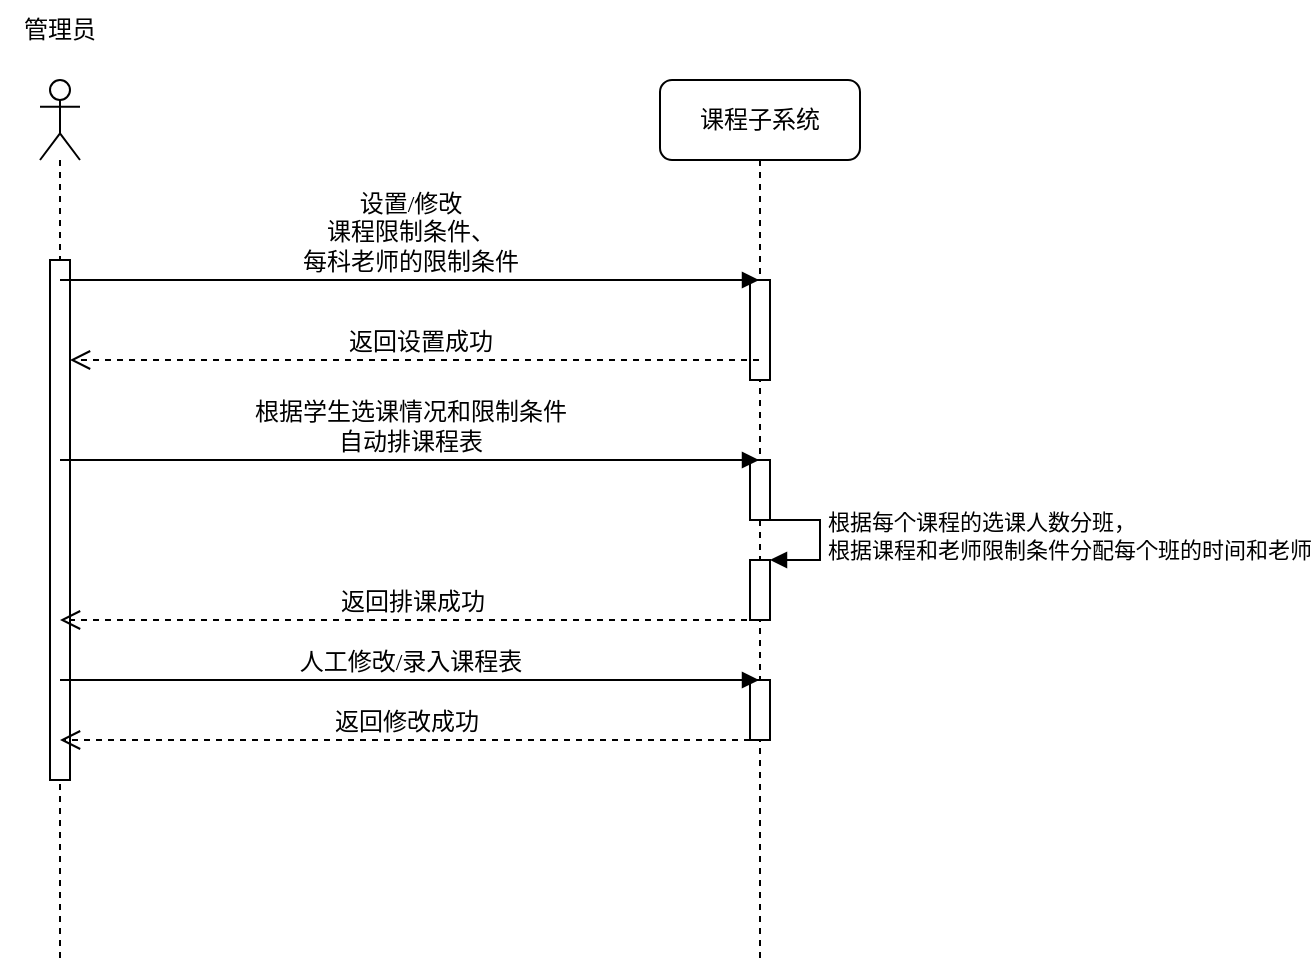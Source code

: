 <mxfile version="17.0.0" type="github"><diagram name="Page-1" id="13e1069c-82ec-6db2-03f1-153e76fe0fe0"><mxGraphModel dx="1186" dy="670" grid="1" gridSize="10" guides="1" tooltips="1" connect="1" arrows="1" fold="1" page="1" pageScale="1" pageWidth="1100" pageHeight="850" background="none" math="0" shadow="0"><root><mxCell id="0"/><mxCell id="1" parent="0"/><mxCell id="7baba1c4bc27f4b0-8" value="课程子系统" style="shape=umlLifeline;perimeter=lifelinePerimeter;whiteSpace=wrap;html=1;container=1;collapsible=0;recursiveResize=0;outlineConnect=0;rounded=1;shadow=0;comic=0;labelBackgroundColor=none;strokeWidth=1;fontFamily=Verdana;fontSize=12;align=center;" parent="1" vertex="1"><mxGeometry x="410" y="80" width="100" height="440" as="geometry"/></mxCell><mxCell id="7baba1c4bc27f4b0-9" value="" style="html=1;points=[];perimeter=orthogonalPerimeter;rounded=0;shadow=0;comic=0;labelBackgroundColor=none;strokeWidth=1;fontFamily=Verdana;fontSize=12;align=center;" parent="7baba1c4bc27f4b0-8" vertex="1"><mxGeometry x="45" y="100" width="10" height="50" as="geometry"/></mxCell><mxCell id="TLK5XkgE6gAEmuYLz-ld-11" value="" style="html=1;points=[];perimeter=orthogonalPerimeter;rounded=0;shadow=0;comic=0;labelBackgroundColor=none;strokeWidth=1;fontFamily=Verdana;fontSize=12;align=center;" parent="7baba1c4bc27f4b0-8" vertex="1"><mxGeometry x="45" y="190" width="10" height="30" as="geometry"/></mxCell><mxCell id="TLK5XkgE6gAEmuYLz-ld-19" value="" style="html=1;points=[];perimeter=orthogonalPerimeter;" parent="7baba1c4bc27f4b0-8" vertex="1"><mxGeometry x="45" y="300" width="10" height="30" as="geometry"/></mxCell><mxCell id="uhCvDFH-PkMVtbVr9GV_-2" value="" style="html=1;points=[];perimeter=orthogonalPerimeter;" vertex="1" parent="7baba1c4bc27f4b0-8"><mxGeometry x="45" y="240" width="10" height="30" as="geometry"/></mxCell><mxCell id="uhCvDFH-PkMVtbVr9GV_-3" value="根据每个课程的选课人数分班，&lt;br&gt;根据课程和老师限制条件分配每个班的时间和老师" style="edgeStyle=orthogonalEdgeStyle;html=1;align=left;spacingLeft=2;endArrow=block;rounded=0;entryX=1;entryY=0;" edge="1" parent="7baba1c4bc27f4b0-8" target="uhCvDFH-PkMVtbVr9GV_-2"><mxGeometry relative="1" as="geometry"><mxPoint x="50" y="220" as="sourcePoint"/><Array as="points"><mxPoint x="80" y="220"/></Array></mxGeometry></mxCell><mxCell id="TLK5XkgE6gAEmuYLz-ld-5" value="" style="shape=umlLifeline;participant=umlActor;perimeter=lifelinePerimeter;whiteSpace=wrap;html=1;container=1;collapsible=0;recursiveResize=0;verticalAlign=top;spacingTop=36;outlineConnect=0;" parent="1" vertex="1"><mxGeometry x="100" y="80" width="20" height="440" as="geometry"/></mxCell><mxCell id="TLK5XkgE6gAEmuYLz-ld-10" value="" style="html=1;points=[];perimeter=orthogonalPerimeter;" parent="TLK5XkgE6gAEmuYLz-ld-5" vertex="1"><mxGeometry x="5" y="90" width="10" height="260" as="geometry"/></mxCell><mxCell id="TLK5XkgE6gAEmuYLz-ld-6" value="设置/修改&lt;br&gt;课程限制条件、&lt;br&gt;每科老师的限制条件" style="html=1;verticalAlign=bottom;endArrow=block;labelBackgroundColor=none;fontFamily=Verdana;fontSize=12;edgeStyle=elbowEdgeStyle;elbow=vertical;" parent="1" source="TLK5XkgE6gAEmuYLz-ld-5" target="7baba1c4bc27f4b0-8" edge="1"><mxGeometry relative="1" as="geometry"><mxPoint x="130" y="190" as="sourcePoint"/><mxPoint x="270" y="200" as="targetPoint"/><Array as="points"><mxPoint x="190" y="180"/><mxPoint x="180" y="170"/><mxPoint x="290" y="197"/></Array></mxGeometry></mxCell><mxCell id="TLK5XkgE6gAEmuYLz-ld-13" value="根据学生选课情况和限制条件&lt;br&gt;自动排课程表" style="html=1;verticalAlign=bottom;endArrow=block;labelBackgroundColor=none;fontFamily=Verdana;fontSize=12;edgeStyle=elbowEdgeStyle;elbow=vertical;" parent="1" edge="1" target="7baba1c4bc27f4b0-8"><mxGeometry relative="1" as="geometry"><mxPoint x="110" y="270" as="sourcePoint"/><mxPoint x="350" y="270" as="targetPoint"/><Array as="points"><mxPoint x="190.5" y="270"/><mxPoint x="180.5" y="260"/><mxPoint x="290.5" y="287"/></Array></mxGeometry></mxCell><mxCell id="TLK5XkgE6gAEmuYLz-ld-21" value="返回设置成功" style="html=1;verticalAlign=bottom;endArrow=open;dashed=1;endSize=8;labelBackgroundColor=none;fontFamily=Verdana;fontSize=12;edgeStyle=elbowEdgeStyle;elbow=vertical;" parent="1" target="TLK5XkgE6gAEmuYLz-ld-10" edge="1" source="7baba1c4bc27f4b0-8"><mxGeometry x="-0.016" relative="1" as="geometry"><mxPoint x="120" y="420" as="targetPoint"/><Array as="points"><mxPoint x="290" y="220"/><mxPoint x="290" y="210"/><mxPoint x="155.5" y="420"/><mxPoint x="285.5" y="420"/><mxPoint x="200.5" y="420"/><mxPoint x="230.5" y="420"/></Array><mxPoint x="345" y="420" as="sourcePoint"/><mxPoint as="offset"/></mxGeometry></mxCell><mxCell id="kXIZo_LiZvNYFcPQpfme-1" value="返回排课成功" style="html=1;verticalAlign=bottom;endArrow=open;dashed=1;endSize=8;labelBackgroundColor=none;fontFamily=Verdana;fontSize=12;edgeStyle=elbowEdgeStyle;elbow=vertical;" parent="1" source="7baba1c4bc27f4b0-8" target="TLK5XkgE6gAEmuYLz-ld-5" edge="1"><mxGeometry x="-0.004" relative="1" as="geometry"><mxPoint x="140" y="320" as="targetPoint"/><Array as="points"><mxPoint x="370" y="350"/><mxPoint x="380" y="340"/><mxPoint x="255" y="320"/><mxPoint x="255" y="310"/><mxPoint x="120.5" y="520"/><mxPoint x="250.5" y="520"/><mxPoint x="165.5" y="520"/><mxPoint x="195.5" y="520"/></Array><mxPoint x="310" y="520" as="sourcePoint"/><mxPoint as="offset"/></mxGeometry></mxCell><mxCell id="kXIZo_LiZvNYFcPQpfme-2" value="人工修改/录入课程表" style="html=1;verticalAlign=bottom;endArrow=block;labelBackgroundColor=none;fontFamily=Verdana;fontSize=12;edgeStyle=elbowEdgeStyle;elbow=vertical;" parent="1" edge="1" target="7baba1c4bc27f4b0-8"><mxGeometry relative="1" as="geometry"><mxPoint x="110" y="380" as="sourcePoint"/><mxPoint x="350" y="380" as="targetPoint"/><Array as="points"><mxPoint x="190.5" y="380"/><mxPoint x="180.5" y="370"/><mxPoint x="290.5" y="397"/></Array></mxGeometry></mxCell><mxCell id="uhCvDFH-PkMVtbVr9GV_-1" value="管理员" style="text;html=1;strokeColor=none;fillColor=none;align=center;verticalAlign=middle;whiteSpace=wrap;rounded=0;" vertex="1" parent="1"><mxGeometry x="80" y="40" width="60" height="30" as="geometry"/></mxCell><mxCell id="kXIZo_LiZvNYFcPQpfme-3" value="返回修改成功" style="html=1;verticalAlign=bottom;endArrow=open;dashed=1;endSize=8;labelBackgroundColor=none;fontFamily=Verdana;fontSize=12;edgeStyle=elbowEdgeStyle;elbow=vertical;" parent="1" edge="1" target="TLK5XkgE6gAEmuYLz-ld-5"><mxGeometry x="-0.004" relative="1" as="geometry"><mxPoint x="150" y="400" as="targetPoint"/><Array as="points"><mxPoint x="160" y="410"/><mxPoint x="170" y="410"/><mxPoint x="170" y="410"/><mxPoint x="170" y="420"/><mxPoint x="180" y="412"/><mxPoint x="190" y="412"/><mxPoint x="360.5" y="410"/><mxPoint x="360.5" y="400"/><mxPoint x="226" y="610"/><mxPoint x="356" y="610"/><mxPoint x="271" y="610"/><mxPoint x="301" y="610"/></Array><mxPoint x="455" y="410" as="sourcePoint"/><mxPoint as="offset"/></mxGeometry></mxCell></root></mxGraphModel></diagram></mxfile>